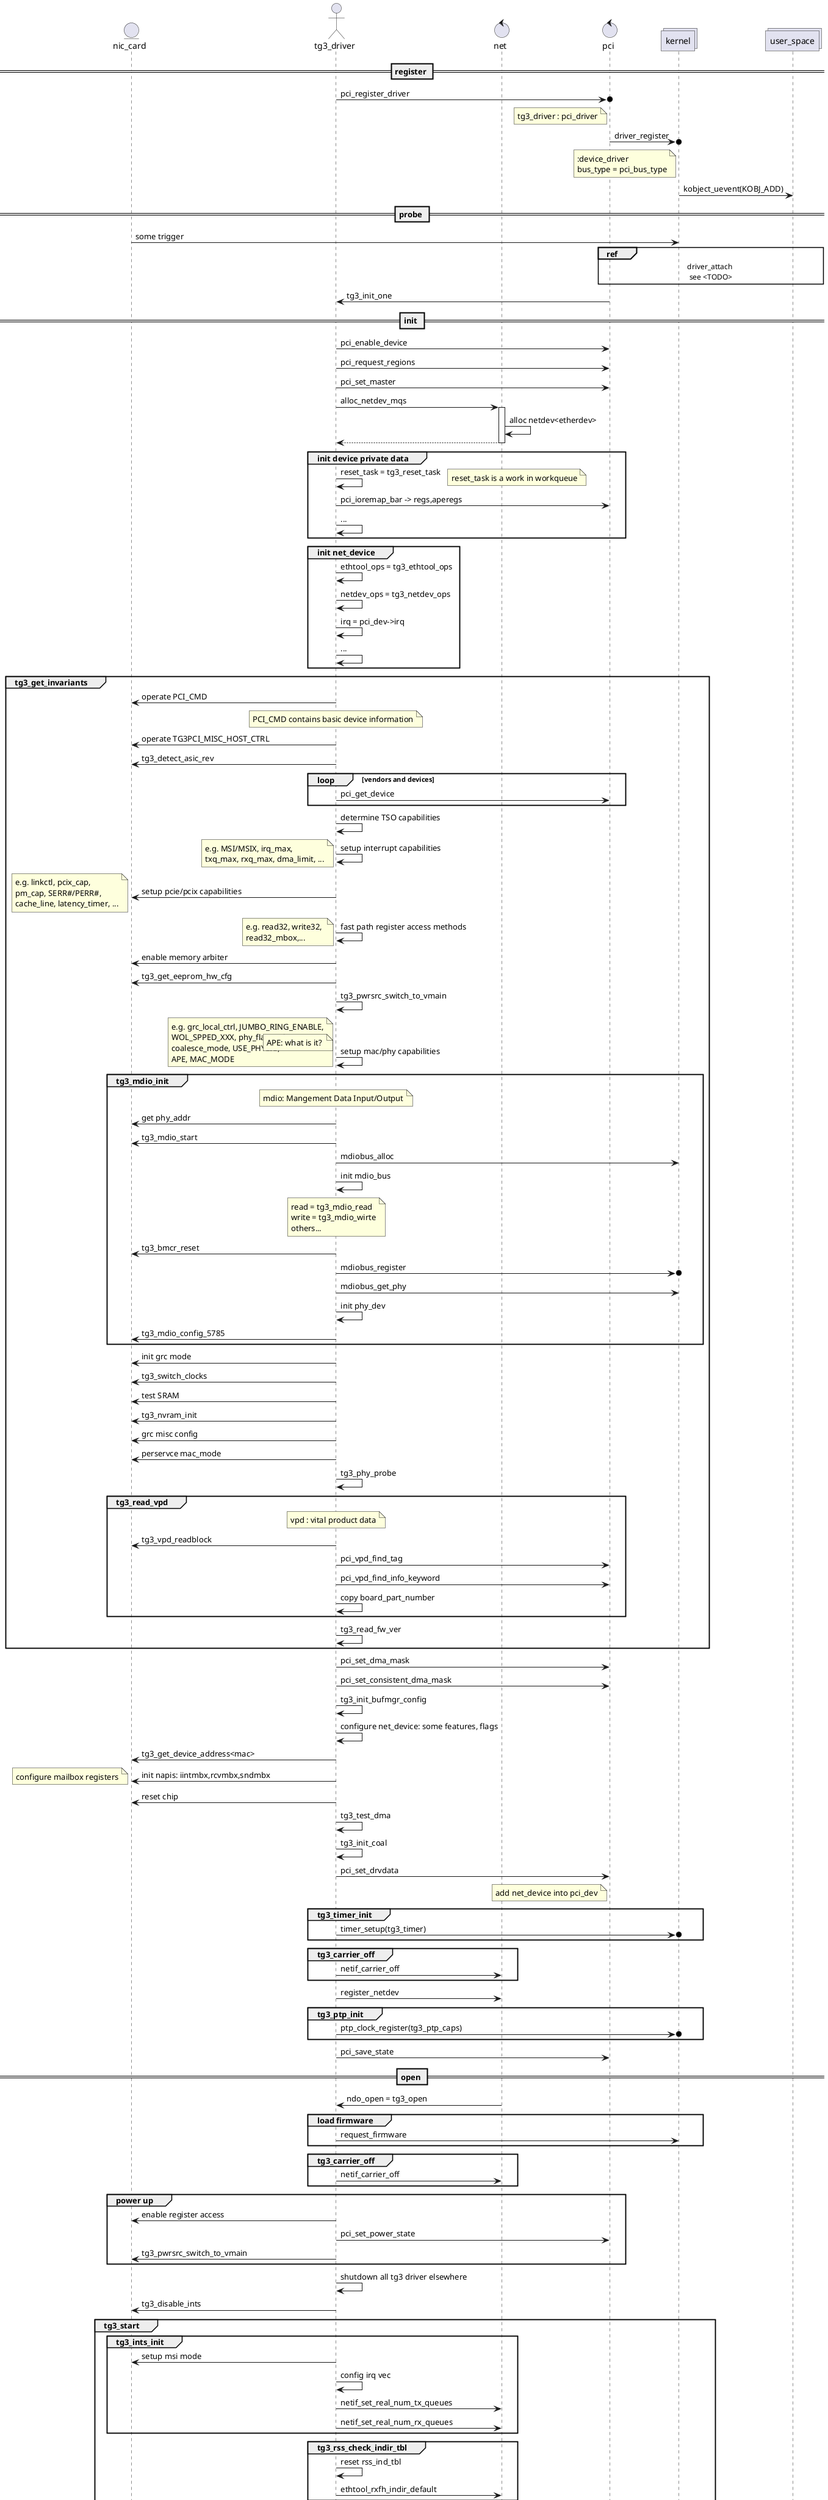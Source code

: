 @startuml
entity nic_card
actor tg3_driver
control net 
control pci
collections kernel
collections user_space 
== register ==
tg3_driver ->o pci : pci_register_driver 
note left of pci
tg3_driver : pci_driver
'.name = "tg3"
'.id_table = tg3_pci_tbl
'.proble   = tg3_init_one
'.remove   = tg3_remove_one
'.err_handler = tg3_err_handler
'.suspend  = tg3_suspend
'.resume   = tg3_resume
'.shutdown = tg3_shutdown
end note
pci ->o kernel : driver_register
note left of kernel
:device_driver
bus_type = pci_bus_type
end note
kernel -> user_space : kobject_uevent(KOBJ_ADD)
== probe ==
nic_card -> kernel : some trigger 
ref over kernel, pci, user_space
    driver_attach 
    see <TODO>
end ref
pci-> tg3_driver : tg3_init_one 
== init ==
tg3_driver -> pci : pci_enable_device 
tg3_driver -> pci : pci_request_regions
tg3_driver -> pci : pci_set_master
tg3_driver -> net : alloc_netdev_mqs 
activate net 
net -> net : alloc netdev<etherdev> 
return

group init device private data
tg3_driver -> tg3_driver : reset_task = tg3_reset_task
note right 
reset_task is a work in workqueue
end note
tg3_driver -> pci : pci_ioremap_bar -> regs,aperegs
tg3_driver -> tg3_driver : ... 
end

group init net_device
tg3_driver -> tg3_driver : ethtool_ops = tg3_ethtool_ops
tg3_driver -> tg3_driver : netdev_ops = tg3_netdev_ops
tg3_driver -> tg3_driver : irq = pci_dev->irq 
tg3_driver -> tg3_driver : ... 
end

group tg3_get_invariants
tg3_driver -> nic_card : operate PCI_CMD 
note over tg3_driver
PCI_CMD contains basic device information
end note
tg3_driver -> nic_card : operate TG3PCI_MISC_HOST_CTRL 
tg3_driver -> nic_card : tg3_detect_asic_rev
loop vendors and devices
tg3_driver -> pci : pci_get_device 
end
tg3_driver -> tg3_driver : determine TSO capabilities 
tg3_driver -> tg3_driver : setup interrupt capabilities
note left
e.g. MSI/MSIX, irq_max, 
txq_max, rxq_max, dma_limit, ...
end note
tg3_driver -> nic_card : setup pcie/pcix capabilities 
note left
e.g. linkctl, pcix_cap, 
pm_cap, SERR#/PERR#, 
cache_line, latency_timer, ...
end note
tg3_driver -> tg3_driver : fast path register access methods 
note left
e.g. read32, write32, 
read32_mbox,...
end note
tg3_driver -> nic_card : enable memory arbiter 
tg3_driver -> nic_card : tg3_get_eeprom_hw_cfg 
tg3_driver -> tg3_driver : tg3_pwrsrc_switch_to_vmain
tg3_driver -> tg3_driver : setup mac/phy capabilities
note left
e.g. grc_local_ctrl, JUMBO_RING_ENABLE,
WOL_SPPED_XXX, phy_flags, phy_otp 
coalesce_mode, USE_PHYLIB,
APE, MAC_MODE
end note
note left
APE: what is it? 
end note
group tg3_mdio_init
note over tg3_driver
mdio: Mangement Data Input/Output
end note
tg3_driver -> nic_card : get phy_addr 
tg3_driver -> nic_card : tg3_mdio_start 
tg3_driver -> kernel : mdiobus_alloc
tg3_driver -> tg3_driver : init mdio_bus
note over tg3_driver
read = tg3_mdio_read
write = tg3_mdio_wirte
others...
end note
tg3_driver -> nic_card : tg3_bmcr_reset 
tg3_driver ->o kernel : mdiobus_register 
tg3_driver -> kernel : mdiobus_get_phy
tg3_driver -> tg3_driver : init phy_dev 
tg3_driver -> nic_card : tg3_mdio_config_5785
end
tg3_driver -> nic_card : init grc mode 
tg3_driver -> nic_card : tg3_switch_clocks
tg3_driver -> nic_card : test SRAM 
tg3_driver -> nic_card : tg3_nvram_init
tg3_driver -> nic_card : grc misc config 
tg3_driver -> nic_card : perservce mac_mode 
tg3_driver -> tg3_driver : tg3_phy_probe
group tg3_read_vpd
note over tg3_driver
vpd : vital product data
end note
tg3_driver -> nic_card : tg3_vpd_readblock 
tg3_driver -> pci : pci_vpd_find_tag
tg3_driver -> pci : pci_vpd_find_info_keyword
tg3_driver -> tg3_driver : copy board_part_number 
end
tg3_driver -> tg3_driver : tg3_read_fw_ver
end

tg3_driver -> pci : pci_set_dma_mask
tg3_driver -> pci : pci_set_consistent_dma_mask

tg3_driver -> tg3_driver : tg3_init_bufmgr_config 
tg3_driver -> tg3_driver : configure net_device: some features, flags
tg3_driver -> nic_card : tg3_get_device_address<mac> 
tg3_driver -> nic_card : init napis: iintmbx,rcvmbx,sndmbx 
note left 
configure mailbox registers
end note
tg3_driver -> nic_card : reset chip  
tg3_driver -> tg3_driver : tg3_test_dma 
tg3_driver -> tg3_driver : tg3_init_coal 

tg3_driver -> pci : pci_set_drvdata
note left of pci 
add net_device into pci_dev
end note

group tg3_timer_init
tg3_driver ->o kernel : timer_setup(tg3_timer)
end 

group tg3_carrier_off
tg3_driver -> net : netif_carrier_off 
end

tg3_driver -> net : register_netdev 

group tg3_ptp_init
tg3_driver ->o kernel: ptp_clock_register(tg3_ptp_caps) 
end

tg3_driver -> pci : pci_save_state

== open ==
net -> tg3_driver : ndo_open = tg3_open

group load firmware
tg3_driver -> kernel : request_firmware
end 

group tg3_carrier_off
tg3_driver -> net : netif_carrier_off 
end

group power up
tg3_driver -> nic_card : enable register access
tg3_driver -> pci : pci_set_power_state
tg3_driver -> nic_card : tg3_pwrsrc_switch_to_vmain 
end

tg3_driver -> tg3_driver : shutdown all tg3 driver elsewhere
tg3_driver -> nic_card : tg3_disable_ints 

group tg3_start

group tg3_ints_init
tg3_driver -> nic_card : setup msi mode
tg3_driver -> tg3_driver : config irq vec
tg3_driver -> net : netif_set_real_num_tx_queues
tg3_driver -> net : netif_set_real_num_rx_queues
end

group tg3_rss_check_indir_tbl 
tg3_driver -> tg3_driver : reset rss_ind_tbl
tg3_driver -> net : ethtool_rxfh_indir_default 
end

group tg3_alloc_consistent
tg3_driver -> kernel : dma_alloc_coherent -> hw_stats
loop napi
tg3_driver -> kernel : dma_alloc_coherent -> hw_status
tg3_driver -> tg3_driver : ajust rx_rcb_prod_idx 
end 
tg3_driver -> kernel : tg3_mem_tx_acquire 
tg3_driver -> kernel : tg3_mem_rx_acquire 
end

group tg3_napi_init
loop napi
alt 1st 
tg3_driver -> net : netif_napi_add(tg3_poll)
else
tg3_driver -> net : netif_napi_add(tg3_poll_msix)
end 
end
end

group tg3_napi_init
loop napi
tg3_driver -> net : napi_enable
end
end

loop irq_vec 
tg3_driver -> kernel : request_irq
note over tg3_driver 
the irq fn can be: 
tg3_msi
tg3_msi_1shot
tg3_interrupt
tg3_interrupt_tagged
end note
end

group tg3_init_hw
tg3_driver -> nic_card : tg3_enable_register_access
tg3_driver -> nic_card : tg3_poll_fw
tg3_driver -> nic_card : tg3_switch_clocks
tg3_driver -> nic_card : reset TG3PCI_MEM_WIN_BASE_ADDR

group tg3_reset_hw
tg3_driver -> nic_card : tg3_disable_ints 
tg3_driver -> nic_card : tg3_stop_fw
tg3_driver -> nic_card : tg3_write_sig_pre_reset
tg3_driver -> nic_card : tg3_setup_eee 
tg3_driver -> nic_card : tg3_phy_reset 
tg3_driver -> nic_card : tg3_chip_reset 
tg3_driver -> nic_card : tg3_write_sig_legacy 
tg3_driver -> nic_card : handle special chip_rev 
tg3_driver -> nic_card : handle special asic_rev 
tg3_driver -> nic_card : handle GRC_MODE, PCISTATE, CLOCK_CTRL, APE, ... 
tg3_driver -> nic_card : tg3_init_rings 
tg3_driver -> nic_card : tg3_setup_rxbd_thresholds
tg3_driver -> nic_card : ...
tg3_driver -> nic_card : __tg3_set_coalesce 
tg3_driver -> nic_card : __tg3_set_rx_mode 
tg3_driver -> nic_card : ...
tg3_driver -> nic_card : tg3_write_sig_post_reset
end
end

tg3_driver -> nic_card : tg3_test_msi

group tg3_phy_start
tg3_driver -> net : mdiobus_get_phy
tg3_driver -> net : phy_start 
tg3_driver -> net : phy_start_aneg
end

group tg3_hwmon_open
tg3_driver -> nic_card : tg3_sd_scan_scratchpad
tg3_driver -> kernel : hwmon_device_register_with_groups
end

tg3_driver -> kernel : tg3_timer_start
tg3_driver -> nic_card : tg3_enable_ints 
tg3_driver -> nic_card : tg3_ptp_resume
tg3_driver -> net : netif_tx_start_all_queues

end
== transmit ==
net -> tg3_driver : ndo_start_xmit = tg3_start_xmit

tg3_driver -> tg3_driver : get queue and napi
tg3_driver -> tg3_driver : budget check 
group prepare gso
tg3_driver -> tg3_driver : prepare gso 
end 
tg3_driver -> tg3_driver : prepare jumbo 
tg3_driver -> tg3_driver : prepare vlan tag 
tg3_driver -> tg3_driver : require HWTSTAMP 

group prepare dma

group prepare dma for head
tg3_driver -> pci : pci_map_single -> tx_buffers[entry]
group tg3_tx_frag_set
loop fragmented due to dma_limit
tg3_driver -> tg3_driver : tg3_tx_set_bd -> tx_ring[entry]
end loop
end
end

group prepare dma for additional data fragments
loop frags
tg3_driver -> kernel : skb_frag_dma_map -> tx_buffers[entry] 
group tg3_tx_frag_set
loop fragmented due to dma_limit
tg3_driver -> tg3_driver : tg3_tx_set_bd -> tx_ring[entry]
end loop
end
end loop
end

end

group handle would hit hwbug
tg3_driver -> tg3_driver : tg3_tx_skb_unmap
alt gso case
tg3_driver -> tg3_driver : tg3_tso_bug
note left 
it's tso in driver
end note
else
tg3_driver -> tg3_driver : silently drop if no workaround
end alt
end

tg3_driver -> kernel : skb_tx_timestamp
tg3_driver -> net : netdev_tx_sent_queue

tg3_driver -> nic_card : update Tx producer idx

== interrupt(msi) ==
nic_card -> kernel : irq 
kernel -> tg3_driver : tg3_msi
tg3_driver -> nic_card : prefetch(hw_status, rx_rcb[])
tg3_driver -> nic_card : clear interrupt pending events
tg3_driver -> net : napi_schedule(napi->poll_list)
net -> kernel : __raise_softirq_irqoff(NET_RX_SOFTIRQ)
...
kernel -> tg3_driver : poll = tg3_poll

loop until no more work or reach budget 
tg3_driver -> nic_card : tg3_poll_link

group tg3_poll_work 

group tg3_tx
note over tg3_driver
to run TX completion thread
end note
tg3_driver -> net : netdev_get_tx_queue
loop consume all
tg3_driver -> tg3_driver : tg3_hwclock_to_timestamp -> skb
tg3_driver -> pci : pci_unmap_single for head
loop frags
tg3_driver -> pci : pci_unmap_page for fragment 
end loop
tg3_driver -> net : dev_consume_skb_any
end loop
tg3_driver -> net : netdev_tx_completed_queue
alt tx_queue stopped 
tg3_driver -> net : netif_tx_wake_queue
net -> kernel : __raise_softirq_irqoff(NET_TX_SOFTIRQ)
end alt
end

group tg3_rx
note over tg3_driver
to run RX thread
end note
loop consume all or reach budget 
tg3_driver -> kernel : dma_unmap_addr
note over tg3_driver
std packet or jumbo packet
end note

alt  len > TG3_RX_COPY_THRESH
tg3_driver -> kernel : tg3_alloc_rx_data
tg3_driver -> pci : pci_unmap_single
tg3_driver -> net : build_skb 
tg3_driver -> net : skb_reserve 
else len <= TG3_RX_COPY_THRESH
tg3_driver -> tg3_driver : tg3_recycle_rx
tg3_driver -> net : netdev_alloc_skb 
tg3_driver -> net : skb_reserve 
tg3_driver -> pci : pci_dma_sync_single_for_cpu 
tg3_driver -> tg3_driver : memcpy data to skb
tg3_driver -> pci : pci_dma_sync_single_for_device
end alt 

tg3_driver -> tg3_driver : tg3_hwclock_to_timestamp -> skb
tg3_driver -> net : skb_checksum_none_assert
tg3_driver -> net : eth_type_trans -> protocol 
tg3_driver -> net : __vlan_hwaccel_put_tag
tg3_driver -> net : napi_gro_receive
note left 
call napi_skb_finish and finally deliver_skb
end note
tg3_driver -> nic_card : get next packet 

end loop

tg3_driver -> nic_card : ack the status ring
tg3_driver -> nic_card : refill RX ring

end

group handle RSS
note over tg3_driver
RSS: Receive side scaling
enable efficient distribution
of network receive across
multiple CPUs
end note
tg3_driver -> tg3_driver : tg3_rx_prodring_xfer
tg3_driver -> nic_card : reset rx mbox for std and jumbo packet
end

end 
end loop

@enduml
